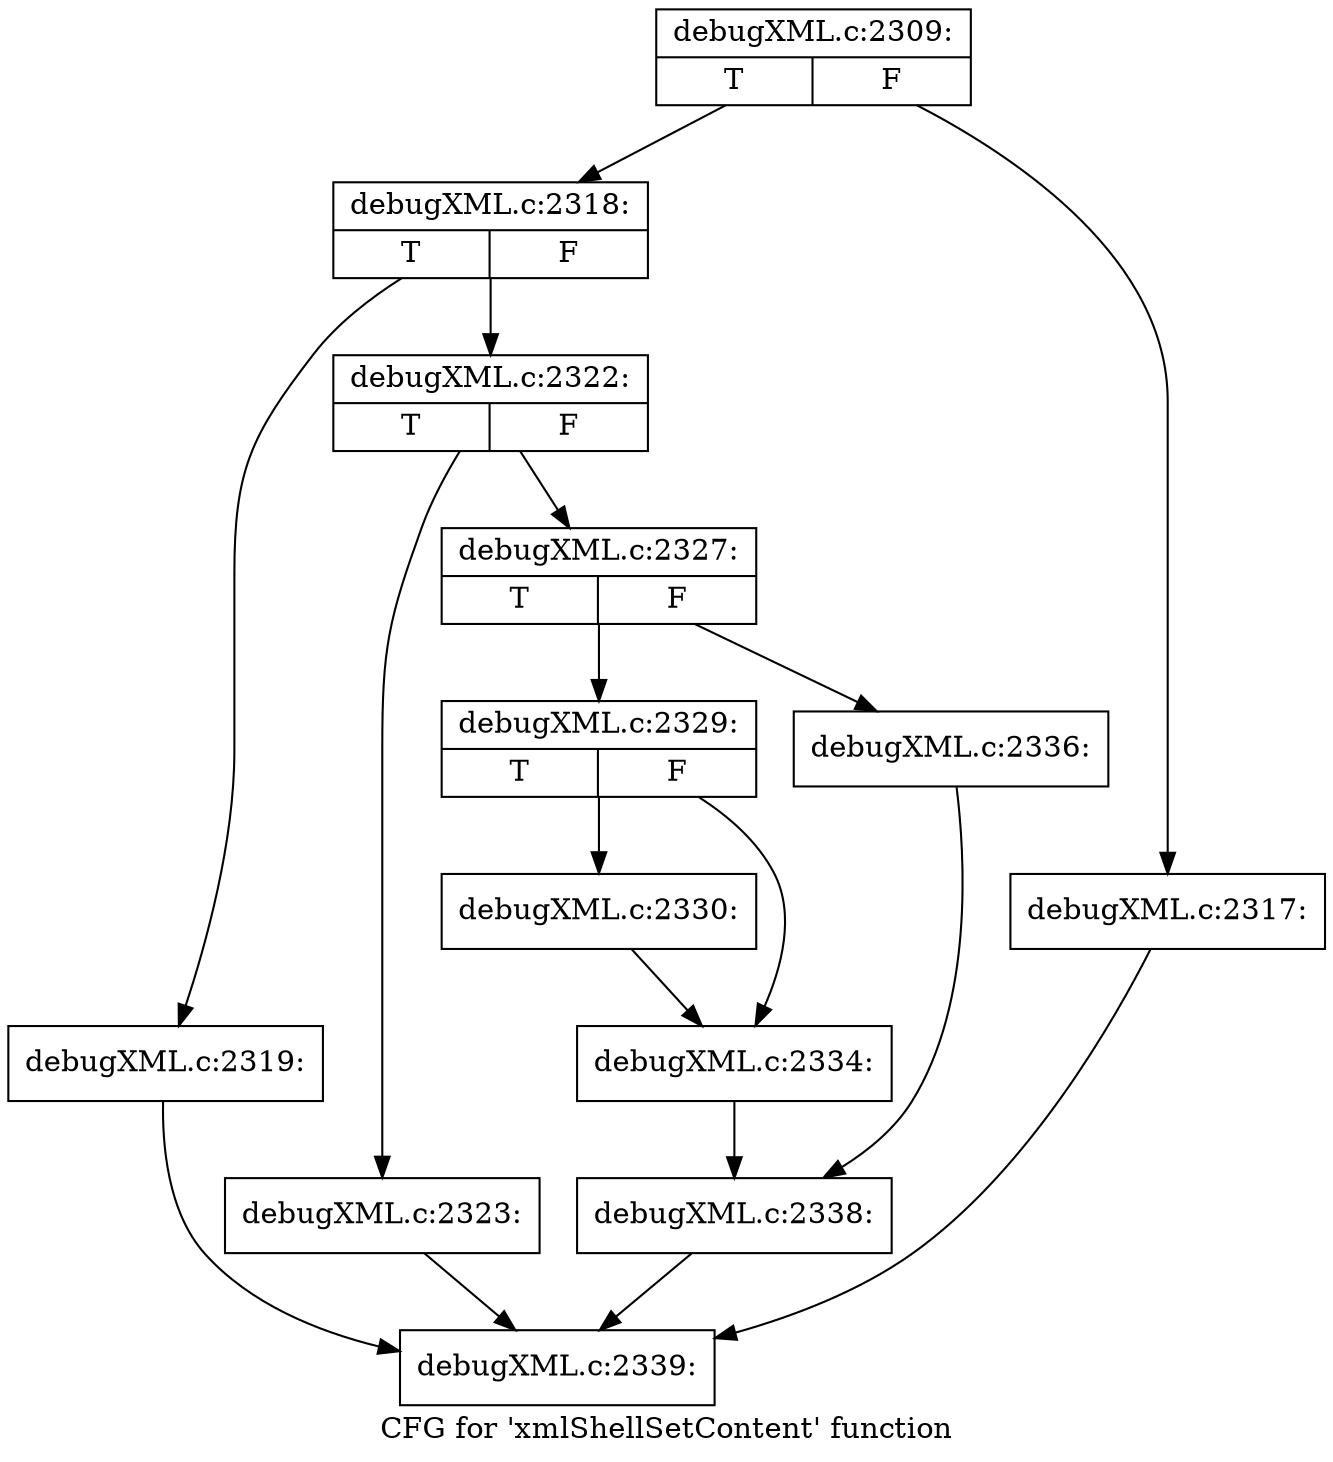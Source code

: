 digraph "CFG for 'xmlShellSetContent' function" {
	label="CFG for 'xmlShellSetContent' function";

	Node0x4b94aa0 [shape=record,label="{debugXML.c:2309:|{<s0>T|<s1>F}}"];
	Node0x4b94aa0 -> Node0x4ba1860;
	Node0x4b94aa0 -> Node0x4ba1810;
	Node0x4ba1810 [shape=record,label="{debugXML.c:2317:}"];
	Node0x4ba1810 -> Node0x4ba0540;
	Node0x4ba1860 [shape=record,label="{debugXML.c:2318:|{<s0>T|<s1>F}}"];
	Node0x4ba1860 -> Node0x4ba1c90;
	Node0x4ba1860 -> Node0x4ba1ce0;
	Node0x4ba1c90 [shape=record,label="{debugXML.c:2319:}"];
	Node0x4ba1c90 -> Node0x4ba0540;
	Node0x4ba1ce0 [shape=record,label="{debugXML.c:2322:|{<s0>T|<s1>F}}"];
	Node0x4ba1ce0 -> Node0x4ba2500;
	Node0x4ba1ce0 -> Node0x4ba2550;
	Node0x4ba2500 [shape=record,label="{debugXML.c:2323:}"];
	Node0x4ba2500 -> Node0x4ba0540;
	Node0x4ba2550 [shape=record,label="{debugXML.c:2327:|{<s0>T|<s1>F}}"];
	Node0x4ba2550 -> Node0x4ba3660;
	Node0x4ba2550 -> Node0x4ba3c50;
	Node0x4ba3660 [shape=record,label="{debugXML.c:2329:|{<s0>T|<s1>F}}"];
	Node0x4ba3660 -> Node0x4ba3e70;
	Node0x4ba3660 -> Node0x4ba3ec0;
	Node0x4ba3e70 [shape=record,label="{debugXML.c:2330:}"];
	Node0x4ba3e70 -> Node0x4ba3ec0;
	Node0x4ba3ec0 [shape=record,label="{debugXML.c:2334:}"];
	Node0x4ba3ec0 -> Node0x4ba3c00;
	Node0x4ba3c50 [shape=record,label="{debugXML.c:2336:}"];
	Node0x4ba3c50 -> Node0x4ba3c00;
	Node0x4ba3c00 [shape=record,label="{debugXML.c:2338:}"];
	Node0x4ba3c00 -> Node0x4ba0540;
	Node0x4ba0540 [shape=record,label="{debugXML.c:2339:}"];
}
